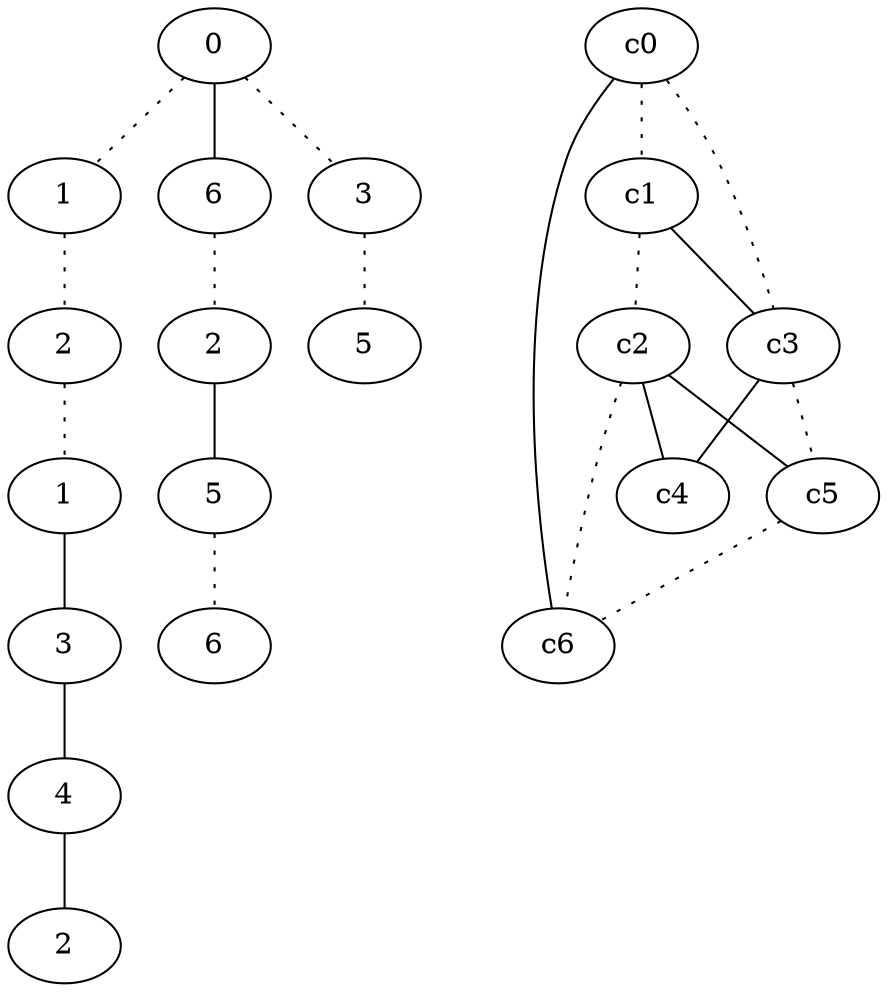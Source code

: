 graph {
a0[label=0];
a1[label=1];
a2[label=2];
a3[label=1];
a4[label=3];
a5[label=4];
a6[label=2];
a7[label=6];
a8[label=2];
a9[label=5];
a10[label=6];
a11[label=3];
a12[label=5];
a0 -- a1 [style=dotted];
a0 -- a7;
a0 -- a11 [style=dotted];
a1 -- a2 [style=dotted];
a2 -- a3 [style=dotted];
a3 -- a4;
a4 -- a5;
a5 -- a6;
a7 -- a8 [style=dotted];
a8 -- a9;
a9 -- a10 [style=dotted];
a11 -- a12 [style=dotted];
c0 -- c1 [style=dotted];
c0 -- c3 [style=dotted];
c0 -- c6;
c1 -- c2 [style=dotted];
c1 -- c3;
c2 -- c4;
c2 -- c5;
c2 -- c6 [style=dotted];
c3 -- c4;
c3 -- c5 [style=dotted];
c5 -- c6 [style=dotted];
}
